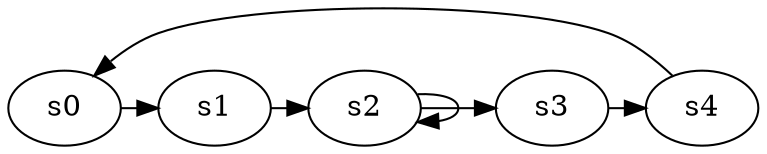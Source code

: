 digraph game_0492_cycle_5 {
    s0 [name="s0", player=0, target=1];
    s1 [name="s1", player=1];
    s2 [name="s2", player=0];
    s3 [name="s3", player=0];
    s4 [name="s4", player=1];

    s0 -> s1 [constraint="time % 5 == 4"];
    s1 -> s2 [constraint="time % 2 == 0"];
    s2 -> s3 [constraint="!(time % 3 == 0)"];
    s3 -> s4 [constraint="time % 4 == 2"];
    s4 -> s0 [constraint="time % 2 == 1"];
    s2 -> s2 [constraint="time % 4 == 0"];
}
